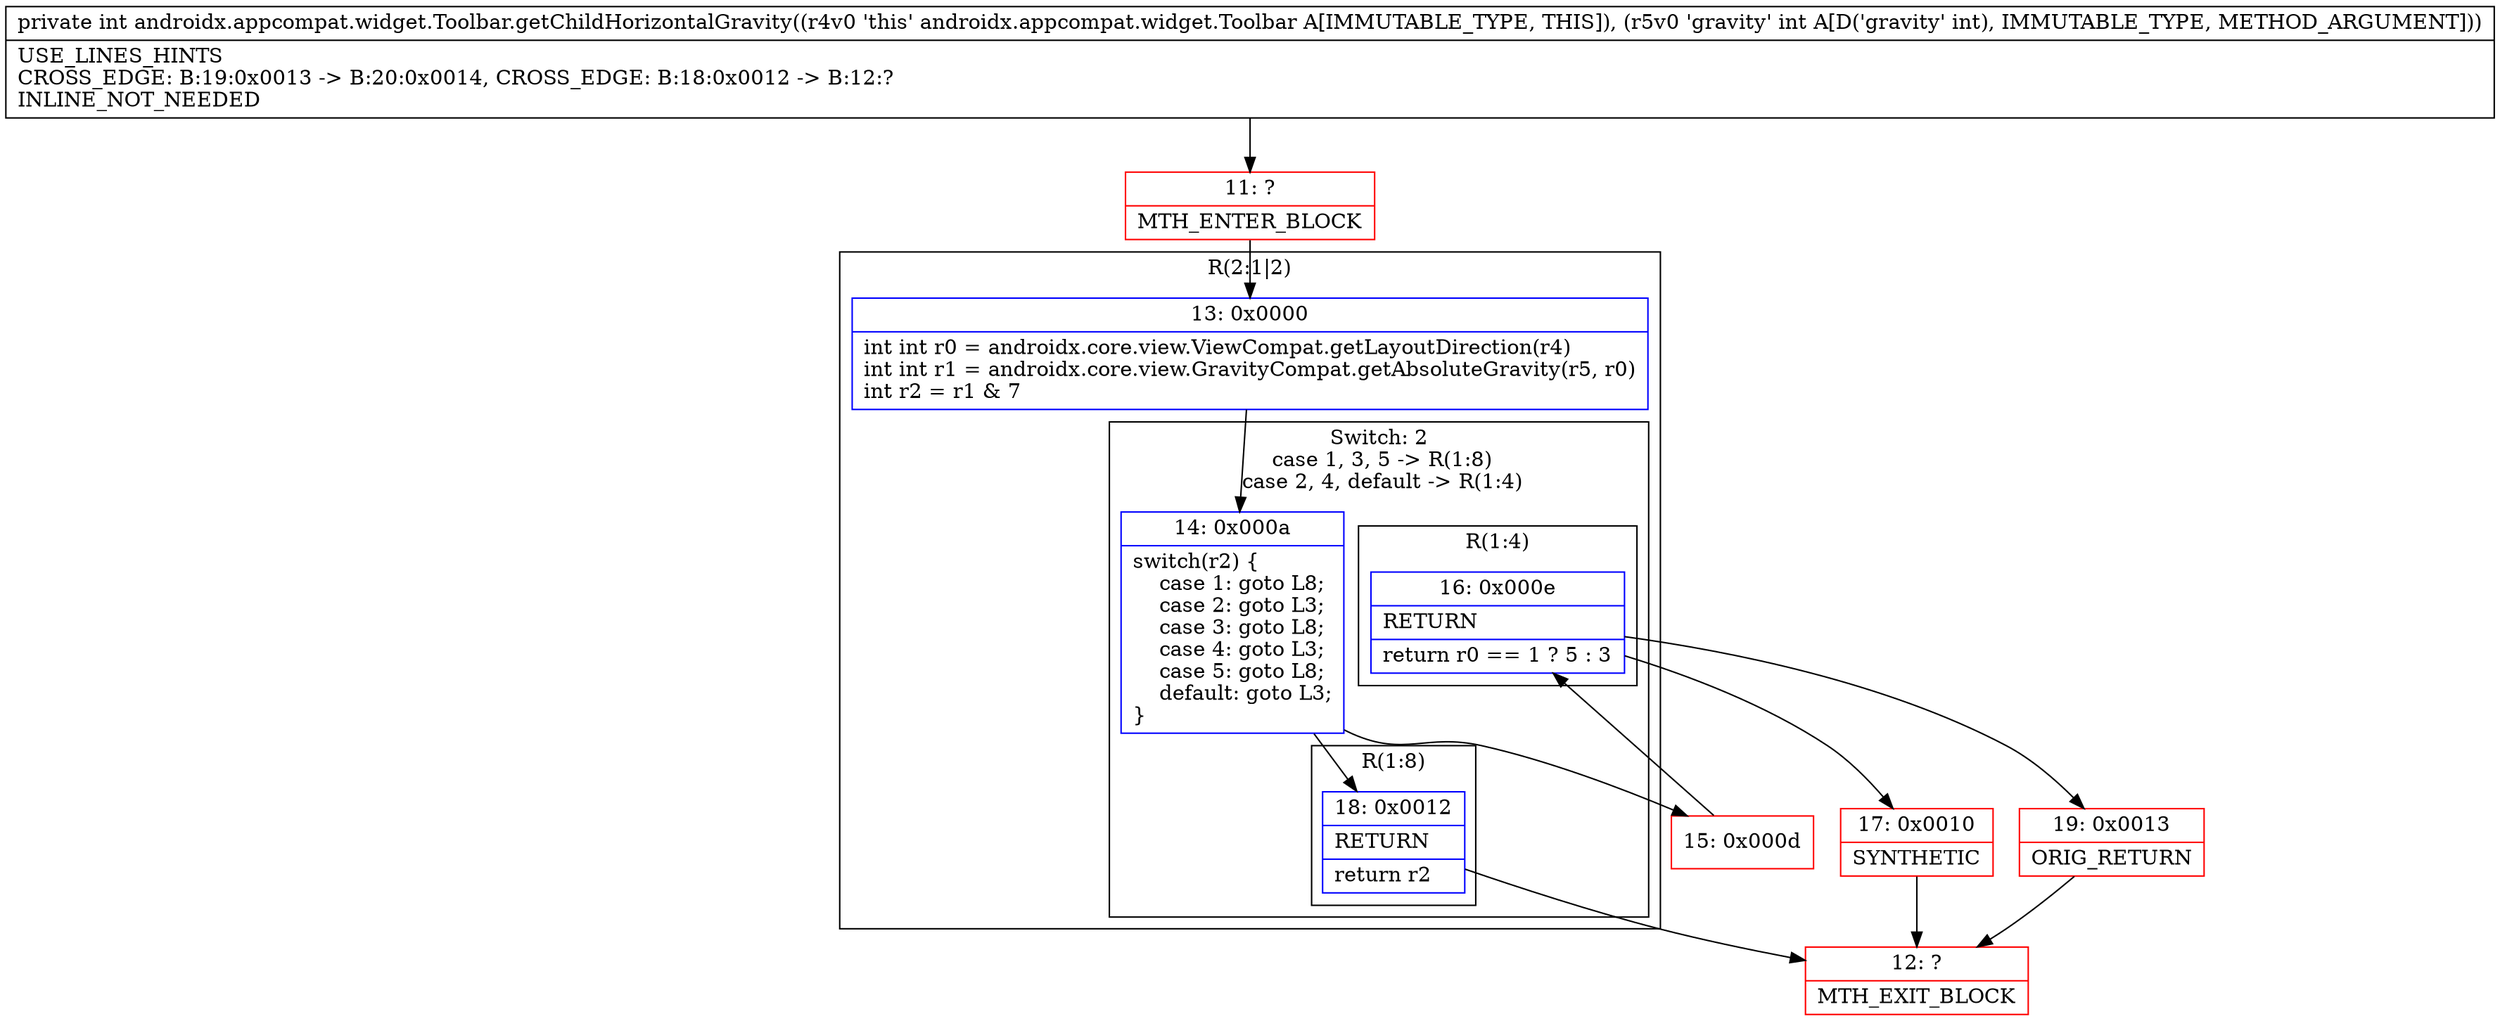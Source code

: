 digraph "CFG forandroidx.appcompat.widget.Toolbar.getChildHorizontalGravity(I)I" {
subgraph cluster_Region_1028264619 {
label = "R(2:1|2)";
node [shape=record,color=blue];
Node_13 [shape=record,label="{13\:\ 0x0000|int int r0 = androidx.core.view.ViewCompat.getLayoutDirection(r4)\lint int r1 = androidx.core.view.GravityCompat.getAbsoluteGravity(r5, r0)\lint r2 = r1 & 7\l}"];
subgraph cluster_SwitchRegion_1063633857 {
label = "Switch: 2
 case 1, 3, 5 -> R(1:8)
 case 2, 4, default -> R(1:4)";
node [shape=record,color=blue];
Node_14 [shape=record,label="{14\:\ 0x000a|switch(r2) \{\l    case 1: goto L8;\l    case 2: goto L3;\l    case 3: goto L8;\l    case 4: goto L3;\l    case 5: goto L8;\l    default: goto L3;\l\}\l}"];
subgraph cluster_Region_579474303 {
label = "R(1:8)";
node [shape=record,color=blue];
Node_18 [shape=record,label="{18\:\ 0x0012|RETURN\l|return r2\l}"];
}
subgraph cluster_Region_450463758 {
label = "R(1:4)";
node [shape=record,color=blue];
Node_16 [shape=record,label="{16\:\ 0x000e|RETURN\l|return r0 == 1 ? 5 : 3\l}"];
}
}
}
Node_11 [shape=record,color=red,label="{11\:\ ?|MTH_ENTER_BLOCK\l}"];
Node_15 [shape=record,color=red,label="{15\:\ 0x000d}"];
Node_17 [shape=record,color=red,label="{17\:\ 0x0010|SYNTHETIC\l}"];
Node_12 [shape=record,color=red,label="{12\:\ ?|MTH_EXIT_BLOCK\l}"];
Node_19 [shape=record,color=red,label="{19\:\ 0x0013|ORIG_RETURN\l}"];
MethodNode[shape=record,label="{private int androidx.appcompat.widget.Toolbar.getChildHorizontalGravity((r4v0 'this' androidx.appcompat.widget.Toolbar A[IMMUTABLE_TYPE, THIS]), (r5v0 'gravity' int A[D('gravity' int), IMMUTABLE_TYPE, METHOD_ARGUMENT]))  | USE_LINES_HINTS\lCROSS_EDGE: B:19:0x0013 \-\> B:20:0x0014, CROSS_EDGE: B:18:0x0012 \-\> B:12:?\lINLINE_NOT_NEEDED\l}"];
MethodNode -> Node_11;Node_13 -> Node_14;
Node_14 -> Node_15;
Node_14 -> Node_18;
Node_18 -> Node_12;
Node_16 -> Node_17;
Node_16 -> Node_19;
Node_11 -> Node_13;
Node_15 -> Node_16;
Node_17 -> Node_12;
Node_19 -> Node_12;
}

